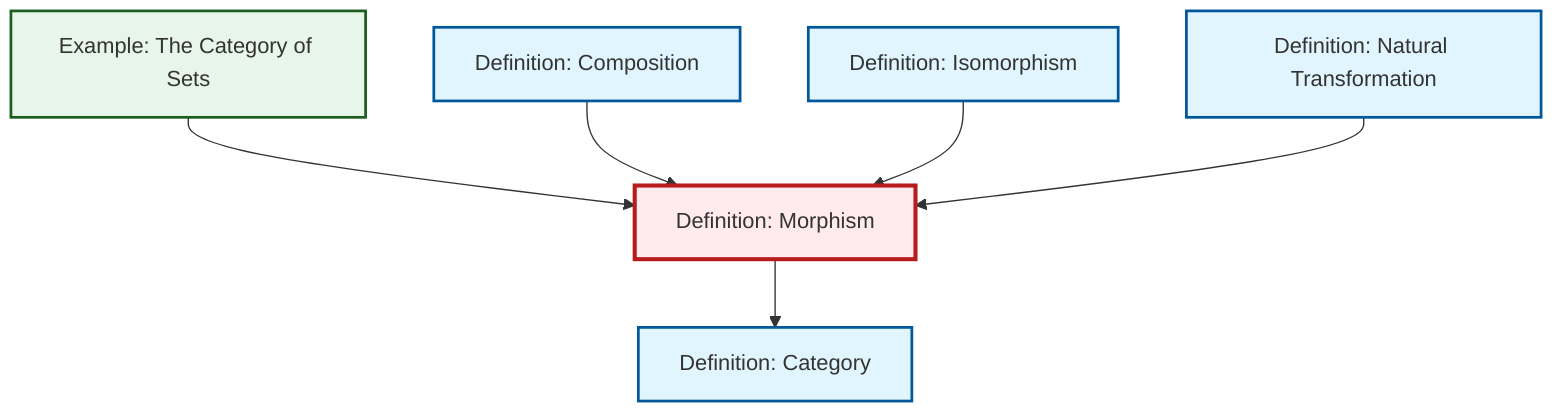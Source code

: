 graph TD
    classDef definition fill:#e1f5fe,stroke:#01579b,stroke-width:2px
    classDef theorem fill:#f3e5f5,stroke:#4a148c,stroke-width:2px
    classDef axiom fill:#fff3e0,stroke:#e65100,stroke-width:2px
    classDef example fill:#e8f5e9,stroke:#1b5e20,stroke-width:2px
    classDef current fill:#ffebee,stroke:#b71c1c,stroke-width:3px
    def-natural-transformation["Definition: Natural Transformation"]:::definition
    ex-set-category["Example: The Category of Sets"]:::example
    def-isomorphism["Definition: Isomorphism"]:::definition
    def-composition["Definition: Composition"]:::definition
    def-morphism["Definition: Morphism"]:::definition
    def-category["Definition: Category"]:::definition
    ex-set-category --> def-morphism
    def-morphism --> def-category
    def-composition --> def-morphism
    def-isomorphism --> def-morphism
    def-natural-transformation --> def-morphism
    class def-morphism current